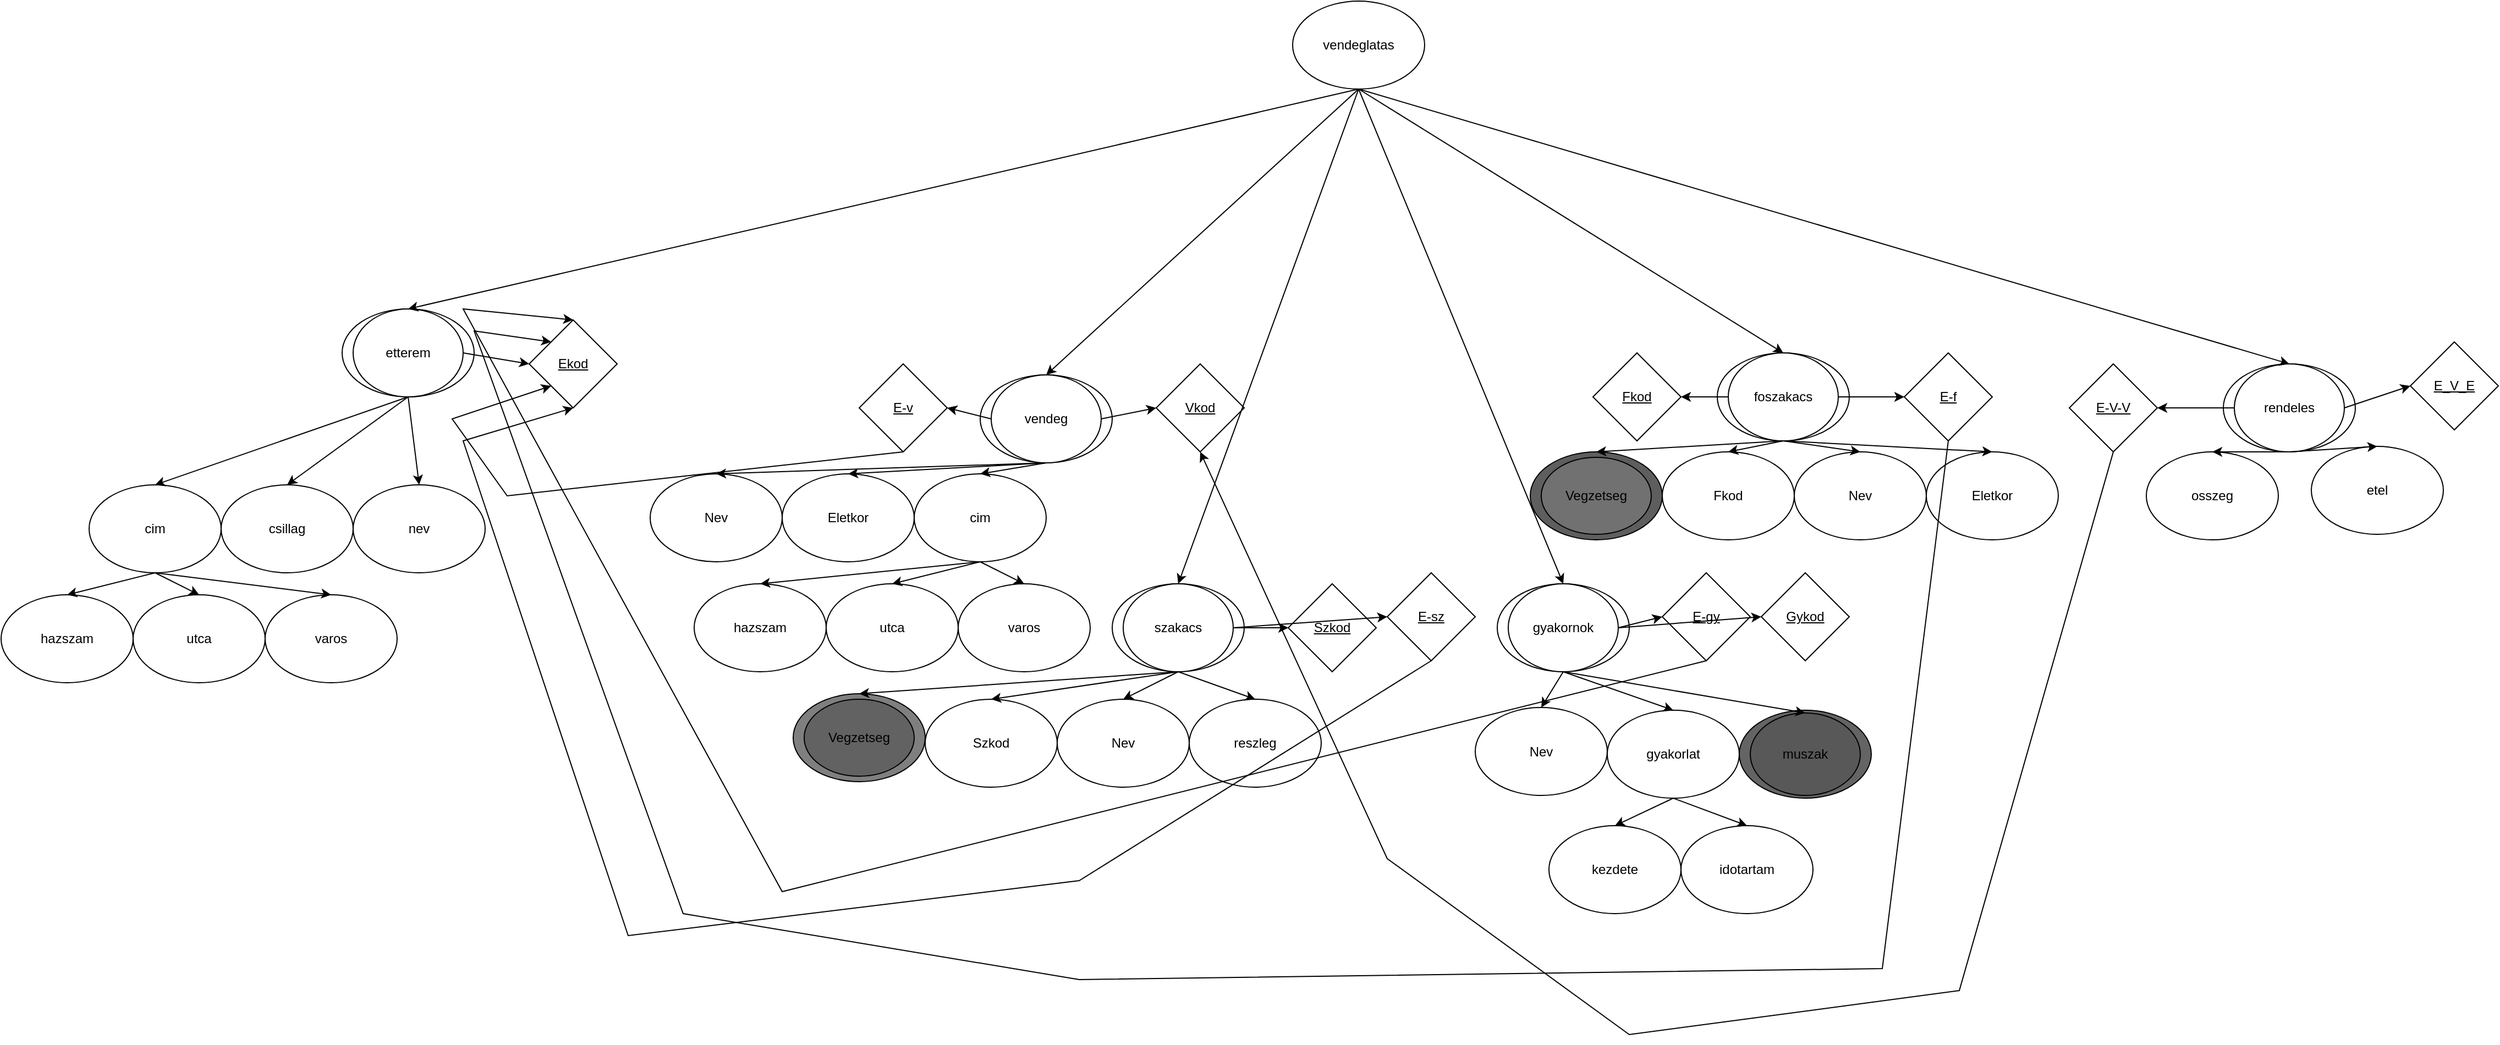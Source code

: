 <mxfile version="26.1.0">
  <diagram name="1 oldal" id="r0B3LCxsrtJr_iVTSG-w">
    <mxGraphModel dx="2442" dy="1984" grid="1" gridSize="10" guides="1" tooltips="1" connect="1" arrows="1" fold="1" page="1" pageScale="1" pageWidth="827" pageHeight="1169" math="0" shadow="0">
      <root>
        <mxCell id="0" />
        <mxCell id="1" parent="0" />
        <mxCell id="wgjURWxsdRWQiaUaBaEl-125" value="" style="ellipse;whiteSpace=wrap;html=1;" vertex="1" parent="1">
          <mxGeometry x="1200" y="190" width="120" height="80" as="geometry" />
        </mxCell>
        <mxCell id="wgjURWxsdRWQiaUaBaEl-114" value="" style="ellipse;whiteSpace=wrap;html=1;" vertex="1" parent="1">
          <mxGeometry x="740" y="180" width="120" height="80" as="geometry" />
        </mxCell>
        <mxCell id="wgjURWxsdRWQiaUaBaEl-113" value="" style="ellipse;whiteSpace=wrap;html=1;" vertex="1" parent="1">
          <mxGeometry x="540" y="390" width="120" height="80" as="geometry" />
        </mxCell>
        <mxCell id="wgjURWxsdRWQiaUaBaEl-112" value="" style="ellipse;whiteSpace=wrap;html=1;" vertex="1" parent="1">
          <mxGeometry x="190" y="390" width="120" height="80" as="geometry" />
        </mxCell>
        <mxCell id="wgjURWxsdRWQiaUaBaEl-111" value="" style="ellipse;whiteSpace=wrap;html=1;" vertex="1" parent="1">
          <mxGeometry x="-510" y="140" width="120" height="80" as="geometry" />
        </mxCell>
        <mxCell id="wgjURWxsdRWQiaUaBaEl-108" value="" style="ellipse;whiteSpace=wrap;html=1;" vertex="1" parent="1">
          <mxGeometry x="70" y="200" width="120" height="80" as="geometry" />
        </mxCell>
        <mxCell id="wgjURWxsdRWQiaUaBaEl-1" value="&lt;font style=&quot;vertical-align: inherit;&quot;&gt;&lt;font style=&quot;vertical-align: inherit;&quot;&gt;gyakornok&lt;/font&gt;&lt;/font&gt;" style="ellipse;whiteSpace=wrap;html=1;" vertex="1" parent="1">
          <mxGeometry x="550" y="390" width="100" height="80" as="geometry" />
        </mxCell>
        <mxCell id="wgjURWxsdRWQiaUaBaEl-2" value="&lt;font style=&quot;vertical-align: inherit;&quot;&gt;&lt;font style=&quot;vertical-align: inherit;&quot;&gt;szakacs&lt;/font&gt;&lt;/font&gt;" style="ellipse;whiteSpace=wrap;html=1;" vertex="1" parent="1">
          <mxGeometry x="200" y="390" width="100" height="80" as="geometry" />
        </mxCell>
        <mxCell id="wgjURWxsdRWQiaUaBaEl-3" value="&lt;font style=&quot;vertical-align: inherit;&quot;&gt;&lt;font style=&quot;vertical-align: inherit;&quot;&gt;etterem&lt;/font&gt;&lt;/font&gt;" style="ellipse;whiteSpace=wrap;html=1;" vertex="1" parent="1">
          <mxGeometry x="-500" y="140" width="100" height="80" as="geometry" />
        </mxCell>
        <mxCell id="wgjURWxsdRWQiaUaBaEl-4" value="&lt;font style=&quot;vertical-align: inherit;&quot;&gt;&lt;font style=&quot;vertical-align: inherit;&quot;&gt;vendeg&lt;/font&gt;&lt;/font&gt;" style="ellipse;whiteSpace=wrap;html=1;" vertex="1" parent="1">
          <mxGeometry x="80" y="200" width="100" height="80" as="geometry" />
        </mxCell>
        <mxCell id="wgjURWxsdRWQiaUaBaEl-5" value="&lt;font style=&quot;vertical-align: inherit;&quot;&gt;&lt;font style=&quot;vertical-align: inherit;&quot;&gt;&lt;font style=&quot;vertical-align: inherit;&quot;&gt;&lt;font style=&quot;vertical-align: inherit;&quot;&gt;foszakacs&lt;/font&gt;&lt;/font&gt;&lt;/font&gt;&lt;/font&gt;" style="ellipse;whiteSpace=wrap;html=1;" vertex="1" parent="1">
          <mxGeometry x="750" y="180" width="100" height="80" as="geometry" />
        </mxCell>
        <mxCell id="wgjURWxsdRWQiaUaBaEl-6" value="&lt;font style=&quot;vertical-align: inherit;&quot;&gt;&lt;font style=&quot;vertical-align: inherit;&quot;&gt;&lt;u&gt;E-sz&lt;/u&gt;&lt;/font&gt;&lt;/font&gt;" style="rhombus;whiteSpace=wrap;html=1;" vertex="1" parent="1">
          <mxGeometry x="440" y="380" width="80" height="80" as="geometry" />
        </mxCell>
        <mxCell id="wgjURWxsdRWQiaUaBaEl-7" value="&lt;font style=&quot;vertical-align: inherit;&quot;&gt;&lt;font style=&quot;vertical-align: inherit;&quot;&gt;&lt;u&gt;E-gy&lt;/u&gt;&lt;/font&gt;&lt;/font&gt;" style="rhombus;whiteSpace=wrap;html=1;" vertex="1" parent="1">
          <mxGeometry x="690" y="380" width="80" height="80" as="geometry" />
        </mxCell>
        <mxCell id="wgjURWxsdRWQiaUaBaEl-8" value="&lt;font style=&quot;vertical-align: inherit;&quot;&gt;&lt;font style=&quot;vertical-align: inherit;&quot;&gt;&lt;u&gt;E-f&lt;/u&gt;&lt;/font&gt;&lt;/font&gt;" style="rhombus;whiteSpace=wrap;html=1;" vertex="1" parent="1">
          <mxGeometry x="910" y="180" width="80" height="80" as="geometry" />
        </mxCell>
        <mxCell id="wgjURWxsdRWQiaUaBaEl-9" value="&lt;font style=&quot;vertical-align: inherit;&quot;&gt;&lt;font style=&quot;vertical-align: inherit;&quot;&gt;&lt;u&gt;E-v&lt;/u&gt;&lt;/font&gt;&lt;/font&gt;" style="rhombus;whiteSpace=wrap;html=1;" vertex="1" parent="1">
          <mxGeometry x="-40" y="190" width="80" height="80" as="geometry" />
        </mxCell>
        <mxCell id="wgjURWxsdRWQiaUaBaEl-19" value="&lt;font style=&quot;vertical-align: inherit;&quot;&gt;&lt;font style=&quot;vertical-align: inherit;&quot;&gt;Nev&lt;/font&gt;&lt;/font&gt;" style="ellipse;whiteSpace=wrap;html=1;" vertex="1" parent="1">
          <mxGeometry x="810" y="270" width="120" height="80" as="geometry" />
        </mxCell>
        <mxCell id="wgjURWxsdRWQiaUaBaEl-20" value="&lt;font style=&quot;vertical-align: inherit;&quot;&gt;&lt;font style=&quot;vertical-align: inherit;&quot;&gt;Eletkor&lt;/font&gt;&lt;/font&gt;" style="ellipse;whiteSpace=wrap;html=1;" vertex="1" parent="1">
          <mxGeometry x="930" y="270" width="120" height="80" as="geometry" />
        </mxCell>
        <mxCell id="wgjURWxsdRWQiaUaBaEl-21" value="&lt;font style=&quot;vertical-align: inherit;&quot;&gt;&lt;font style=&quot;vertical-align: inherit;&quot;&gt;Fkod&lt;/font&gt;&lt;/font&gt;" style="ellipse;whiteSpace=wrap;html=1;" vertex="1" parent="1">
          <mxGeometry x="690" y="270" width="120" height="80" as="geometry" />
        </mxCell>
        <mxCell id="wgjURWxsdRWQiaUaBaEl-22" value="" style="endArrow=classic;html=1;rounded=0;entryX=0.5;entryY=0;entryDx=0;entryDy=0;exitX=0.5;exitY=1;exitDx=0;exitDy=0;" edge="1" parent="1" source="wgjURWxsdRWQiaUaBaEl-5" target="wgjURWxsdRWQiaUaBaEl-19">
          <mxGeometry width="50" height="50" relative="1" as="geometry">
            <mxPoint x="370" y="340" as="sourcePoint" />
            <mxPoint x="420" y="290" as="targetPoint" />
          </mxGeometry>
        </mxCell>
        <mxCell id="wgjURWxsdRWQiaUaBaEl-23" value="" style="endArrow=classic;html=1;rounded=0;entryX=0.5;entryY=0;entryDx=0;entryDy=0;exitX=0.5;exitY=1;exitDx=0;exitDy=0;" edge="1" parent="1" source="wgjURWxsdRWQiaUaBaEl-5" target="wgjURWxsdRWQiaUaBaEl-21">
          <mxGeometry width="50" height="50" relative="1" as="geometry">
            <mxPoint x="370" y="340" as="sourcePoint" />
            <mxPoint x="420" y="290" as="targetPoint" />
          </mxGeometry>
        </mxCell>
        <mxCell id="wgjURWxsdRWQiaUaBaEl-24" value="" style="endArrow=classic;html=1;rounded=0;entryX=0.5;entryY=0;entryDx=0;entryDy=0;exitX=0.5;exitY=1;exitDx=0;exitDy=0;" edge="1" parent="1" source="wgjURWxsdRWQiaUaBaEl-5" target="wgjURWxsdRWQiaUaBaEl-20">
          <mxGeometry width="50" height="50" relative="1" as="geometry">
            <mxPoint x="370" y="340" as="sourcePoint" />
            <mxPoint x="420" y="290" as="targetPoint" />
          </mxGeometry>
        </mxCell>
        <mxCell id="wgjURWxsdRWQiaUaBaEl-26" value="" style="ellipse;whiteSpace=wrap;html=1;fillColor=light-dark(#5E5E5E,var(--ge-dark-color, #121212));" vertex="1" parent="1">
          <mxGeometry x="570" y="270" width="120" height="80" as="geometry" />
        </mxCell>
        <mxCell id="wgjURWxsdRWQiaUaBaEl-27" value="&lt;font style=&quot;vertical-align: inherit;&quot;&gt;&lt;font style=&quot;vertical-align: inherit;&quot;&gt;Vegzetseg&lt;/font&gt;&lt;/font&gt;" style="ellipse;whiteSpace=wrap;html=1;fillColor=light-dark(#717171,var(--ge-dark-color, #121212));" vertex="1" parent="1">
          <mxGeometry x="580" y="275" width="100" height="70" as="geometry" />
        </mxCell>
        <mxCell id="wgjURWxsdRWQiaUaBaEl-28" value="" style="ellipse;whiteSpace=wrap;html=1;fillColor=light-dark(#7F7F7F,var(--ge-dark-color, #121212));" vertex="1" parent="1">
          <mxGeometry x="-100" y="490" width="120" height="80" as="geometry" />
        </mxCell>
        <mxCell id="wgjURWxsdRWQiaUaBaEl-29" value="&lt;font style=&quot;vertical-align: inherit;&quot;&gt;&lt;font style=&quot;vertical-align: inherit;&quot;&gt;Vegzetseg&lt;/font&gt;&lt;/font&gt;" style="ellipse;whiteSpace=wrap;html=1;fillColor=light-dark(#626262,var(--ge-dark-color, #121212));" vertex="1" parent="1">
          <mxGeometry x="-90" y="495" width="100" height="70" as="geometry" />
        </mxCell>
        <mxCell id="wgjURWxsdRWQiaUaBaEl-30" value="&lt;font style=&quot;vertical-align: inherit;&quot;&gt;&lt;font style=&quot;vertical-align: inherit;&quot;&gt;&lt;font style=&quot;vertical-align: inherit;&quot;&gt;&lt;font style=&quot;vertical-align: inherit;&quot;&gt;Szkod&lt;/font&gt;&lt;/font&gt;&lt;/font&gt;&lt;/font&gt;" style="ellipse;whiteSpace=wrap;html=1;" vertex="1" parent="1">
          <mxGeometry x="20" y="495" width="120" height="80" as="geometry" />
        </mxCell>
        <mxCell id="wgjURWxsdRWQiaUaBaEl-31" value="&lt;font style=&quot;vertical-align: inherit;&quot;&gt;&lt;font style=&quot;vertical-align: inherit;&quot;&gt;Nev&lt;/font&gt;&lt;/font&gt;" style="ellipse;whiteSpace=wrap;html=1;" vertex="1" parent="1">
          <mxGeometry x="140" y="495" width="120" height="80" as="geometry" />
        </mxCell>
        <mxCell id="wgjURWxsdRWQiaUaBaEl-32" value="&lt;font style=&quot;vertical-align: inherit;&quot;&gt;&lt;font style=&quot;vertical-align: inherit;&quot;&gt;reszleg&lt;/font&gt;&lt;/font&gt;" style="ellipse;whiteSpace=wrap;html=1;" vertex="1" parent="1">
          <mxGeometry x="260" y="495" width="120" height="80" as="geometry" />
        </mxCell>
        <mxCell id="wgjURWxsdRWQiaUaBaEl-34" value="&lt;font style=&quot;vertical-align: inherit;&quot;&gt;&lt;font style=&quot;vertical-align: inherit;&quot;&gt;Nev&lt;/font&gt;&lt;/font&gt;" style="ellipse;whiteSpace=wrap;html=1;" vertex="1" parent="1">
          <mxGeometry x="520" y="502.5" width="120" height="80" as="geometry" />
        </mxCell>
        <mxCell id="wgjURWxsdRWQiaUaBaEl-35" value="&lt;font style=&quot;vertical-align: inherit;&quot;&gt;&lt;font style=&quot;vertical-align: inherit;&quot;&gt;gyakorlat&lt;/font&gt;&lt;/font&gt;" style="ellipse;whiteSpace=wrap;html=1;" vertex="1" parent="1">
          <mxGeometry x="640" y="505" width="120" height="80" as="geometry" />
        </mxCell>
        <mxCell id="wgjURWxsdRWQiaUaBaEl-37" value="" style="ellipse;whiteSpace=wrap;html=1;fillColor=light-dark(#646464,var(--ge-dark-color, #121212));" vertex="1" parent="1">
          <mxGeometry x="760" y="505" width="120" height="80" as="geometry" />
        </mxCell>
        <mxCell id="wgjURWxsdRWQiaUaBaEl-38" value="&lt;font style=&quot;vertical-align: inherit;&quot;&gt;&lt;font style=&quot;vertical-align: inherit;&quot;&gt;&lt;font style=&quot;vertical-align: inherit;&quot;&gt;&lt;font style=&quot;vertical-align: inherit;&quot;&gt;muszak&lt;/font&gt;&lt;/font&gt;&lt;/font&gt;&lt;/font&gt;" style="ellipse;whiteSpace=wrap;html=1;fillColor=light-dark(#585858,var(--ge-dark-color, #121212));" vertex="1" parent="1">
          <mxGeometry x="770" y="507.5" width="100" height="75" as="geometry" />
        </mxCell>
        <mxCell id="wgjURWxsdRWQiaUaBaEl-40" value="&lt;font style=&quot;vertical-align: inherit;&quot;&gt;&lt;font style=&quot;vertical-align: inherit;&quot;&gt;kezdete&lt;/font&gt;&lt;/font&gt;" style="ellipse;whiteSpace=wrap;html=1;" vertex="1" parent="1">
          <mxGeometry x="587" y="610" width="120" height="80" as="geometry" />
        </mxCell>
        <mxCell id="wgjURWxsdRWQiaUaBaEl-41" value="&lt;font style=&quot;vertical-align: inherit;&quot;&gt;&lt;font style=&quot;vertical-align: inherit;&quot;&gt;idotartam&lt;/font&gt;&lt;/font&gt;" style="ellipse;whiteSpace=wrap;html=1;" vertex="1" parent="1">
          <mxGeometry x="707" y="610" width="120" height="80" as="geometry" />
        </mxCell>
        <mxCell id="wgjURWxsdRWQiaUaBaEl-43" value="&lt;font style=&quot;vertical-align: inherit;&quot;&gt;&lt;font style=&quot;vertical-align: inherit;&quot;&gt;Nev&lt;/font&gt;&lt;/font&gt;" style="ellipse;whiteSpace=wrap;html=1;" vertex="1" parent="1">
          <mxGeometry x="-230" y="290" width="120" height="80" as="geometry" />
        </mxCell>
        <mxCell id="wgjURWxsdRWQiaUaBaEl-44" value="&lt;font style=&quot;vertical-align: inherit;&quot;&gt;&lt;font style=&quot;vertical-align: inherit;&quot;&gt;Eletkor&lt;/font&gt;&lt;/font&gt;" style="ellipse;whiteSpace=wrap;html=1;" vertex="1" parent="1">
          <mxGeometry x="-110" y="290" width="120" height="80" as="geometry" />
        </mxCell>
        <mxCell id="wgjURWxsdRWQiaUaBaEl-45" value="&lt;font style=&quot;vertical-align: inherit;&quot;&gt;&lt;font style=&quot;vertical-align: inherit;&quot;&gt;cim&lt;/font&gt;&lt;/font&gt;" style="ellipse;whiteSpace=wrap;html=1;" vertex="1" parent="1">
          <mxGeometry x="10" y="290" width="120" height="80" as="geometry" />
        </mxCell>
        <mxCell id="wgjURWxsdRWQiaUaBaEl-46" value="&lt;font style=&quot;vertical-align: inherit;&quot;&gt;&lt;font style=&quot;vertical-align: inherit;&quot;&gt;varos&lt;/font&gt;&lt;/font&gt;" style="ellipse;whiteSpace=wrap;html=1;" vertex="1" parent="1">
          <mxGeometry x="50" y="390" width="120" height="80" as="geometry" />
        </mxCell>
        <mxCell id="wgjURWxsdRWQiaUaBaEl-47" value="utca" style="ellipse;whiteSpace=wrap;html=1;" vertex="1" parent="1">
          <mxGeometry x="-70" y="390" width="120" height="80" as="geometry" />
        </mxCell>
        <mxCell id="wgjURWxsdRWQiaUaBaEl-48" value="&lt;font style=&quot;vertical-align: inherit;&quot;&gt;&lt;font style=&quot;vertical-align: inherit;&quot;&gt;hazszam&lt;/font&gt;&lt;/font&gt;" style="ellipse;whiteSpace=wrap;html=1;" vertex="1" parent="1">
          <mxGeometry x="-190" y="390" width="120" height="80" as="geometry" />
        </mxCell>
        <mxCell id="wgjURWxsdRWQiaUaBaEl-49" value="" style="endArrow=classic;html=1;rounded=0;entryX=0.5;entryY=0;entryDx=0;entryDy=0;exitX=0.5;exitY=1;exitDx=0;exitDy=0;" edge="1" parent="1" source="wgjURWxsdRWQiaUaBaEl-4" target="wgjURWxsdRWQiaUaBaEl-45">
          <mxGeometry width="50" height="50" relative="1" as="geometry">
            <mxPoint x="170" y="320" as="sourcePoint" />
            <mxPoint x="220" y="270" as="targetPoint" />
          </mxGeometry>
        </mxCell>
        <mxCell id="wgjURWxsdRWQiaUaBaEl-50" value="" style="endArrow=classic;html=1;rounded=0;entryX=0.5;entryY=0;entryDx=0;entryDy=0;exitX=0.5;exitY=1;exitDx=0;exitDy=0;" edge="1" parent="1" source="wgjURWxsdRWQiaUaBaEl-4" target="wgjURWxsdRWQiaUaBaEl-44">
          <mxGeometry width="50" height="50" relative="1" as="geometry">
            <mxPoint x="170" y="330" as="sourcePoint" />
            <mxPoint x="220" y="280" as="targetPoint" />
          </mxGeometry>
        </mxCell>
        <mxCell id="wgjURWxsdRWQiaUaBaEl-51" value="" style="endArrow=classic;html=1;rounded=0;entryX=0.5;entryY=0;entryDx=0;entryDy=0;exitX=0.5;exitY=1;exitDx=0;exitDy=0;" edge="1" parent="1" source="wgjURWxsdRWQiaUaBaEl-4" target="wgjURWxsdRWQiaUaBaEl-43">
          <mxGeometry width="50" height="50" relative="1" as="geometry">
            <mxPoint x="170" y="330" as="sourcePoint" />
            <mxPoint x="220" y="280" as="targetPoint" />
          </mxGeometry>
        </mxCell>
        <mxCell id="wgjURWxsdRWQiaUaBaEl-56" value="" style="endArrow=classic;html=1;rounded=0;entryX=0.5;entryY=0;entryDx=0;entryDy=0;exitX=0.5;exitY=1;exitDx=0;exitDy=0;" edge="1" parent="1" source="wgjURWxsdRWQiaUaBaEl-5" target="wgjURWxsdRWQiaUaBaEl-26">
          <mxGeometry width="50" height="50" relative="1" as="geometry">
            <mxPoint x="170" y="330" as="sourcePoint" />
            <mxPoint x="220" y="280" as="targetPoint" />
          </mxGeometry>
        </mxCell>
        <mxCell id="wgjURWxsdRWQiaUaBaEl-57" value="" style="endArrow=classic;html=1;rounded=0;entryX=0.5;entryY=0;entryDx=0;entryDy=0;exitX=0.5;exitY=1;exitDx=0;exitDy=0;" edge="1" parent="1" source="wgjURWxsdRWQiaUaBaEl-45" target="wgjURWxsdRWQiaUaBaEl-46">
          <mxGeometry width="50" height="50" relative="1" as="geometry">
            <mxPoint x="170" y="330" as="sourcePoint" />
            <mxPoint x="220" y="280" as="targetPoint" />
          </mxGeometry>
        </mxCell>
        <mxCell id="wgjURWxsdRWQiaUaBaEl-58" value="" style="endArrow=classic;html=1;rounded=0;entryX=0.5;entryY=0;entryDx=0;entryDy=0;exitX=0.5;exitY=1;exitDx=0;exitDy=0;" edge="1" parent="1" source="wgjURWxsdRWQiaUaBaEl-45" target="wgjURWxsdRWQiaUaBaEl-47">
          <mxGeometry width="50" height="50" relative="1" as="geometry">
            <mxPoint x="170" y="330" as="sourcePoint" />
            <mxPoint x="220" y="280" as="targetPoint" />
          </mxGeometry>
        </mxCell>
        <mxCell id="wgjURWxsdRWQiaUaBaEl-59" value="" style="endArrow=classic;html=1;rounded=0;exitX=0.5;exitY=1;exitDx=0;exitDy=0;entryX=0.5;entryY=0;entryDx=0;entryDy=0;" edge="1" parent="1" source="wgjURWxsdRWQiaUaBaEl-45" target="wgjURWxsdRWQiaUaBaEl-48">
          <mxGeometry width="50" height="50" relative="1" as="geometry">
            <mxPoint x="170" y="330" as="sourcePoint" />
            <mxPoint x="220" y="280" as="targetPoint" />
          </mxGeometry>
        </mxCell>
        <mxCell id="wgjURWxsdRWQiaUaBaEl-60" value="" style="endArrow=classic;html=1;rounded=0;entryX=0.5;entryY=0;entryDx=0;entryDy=0;exitX=0.5;exitY=1;exitDx=0;exitDy=0;" edge="1" parent="1" source="wgjURWxsdRWQiaUaBaEl-2" target="wgjURWxsdRWQiaUaBaEl-32">
          <mxGeometry width="50" height="50" relative="1" as="geometry">
            <mxPoint x="170" y="430" as="sourcePoint" />
            <mxPoint x="460" y="500" as="targetPoint" />
          </mxGeometry>
        </mxCell>
        <mxCell id="wgjURWxsdRWQiaUaBaEl-61" value="" style="endArrow=classic;html=1;rounded=0;entryX=0.5;entryY=0;entryDx=0;entryDy=0;exitX=0.5;exitY=1;exitDx=0;exitDy=0;" edge="1" parent="1" source="wgjURWxsdRWQiaUaBaEl-2" target="wgjURWxsdRWQiaUaBaEl-31">
          <mxGeometry width="50" height="50" relative="1" as="geometry">
            <mxPoint x="170" y="430" as="sourcePoint" />
            <mxPoint x="220" y="380" as="targetPoint" />
          </mxGeometry>
        </mxCell>
        <mxCell id="wgjURWxsdRWQiaUaBaEl-62" value="" style="endArrow=classic;html=1;rounded=0;entryX=0.5;entryY=0;entryDx=0;entryDy=0;exitX=0.5;exitY=1;exitDx=0;exitDy=0;" edge="1" parent="1" source="wgjURWxsdRWQiaUaBaEl-2" target="wgjURWxsdRWQiaUaBaEl-30">
          <mxGeometry width="50" height="50" relative="1" as="geometry">
            <mxPoint x="170" y="430" as="sourcePoint" />
            <mxPoint x="220" y="380" as="targetPoint" />
          </mxGeometry>
        </mxCell>
        <mxCell id="wgjURWxsdRWQiaUaBaEl-63" value="" style="endArrow=classic;html=1;rounded=0;entryX=0.5;entryY=0;entryDx=0;entryDy=0;exitX=0.5;exitY=1;exitDx=0;exitDy=0;" edge="1" parent="1" source="wgjURWxsdRWQiaUaBaEl-2" target="wgjURWxsdRWQiaUaBaEl-28">
          <mxGeometry width="50" height="50" relative="1" as="geometry">
            <mxPoint x="170" y="430" as="sourcePoint" />
            <mxPoint x="220" y="380" as="targetPoint" />
          </mxGeometry>
        </mxCell>
        <mxCell id="wgjURWxsdRWQiaUaBaEl-64" value="" style="endArrow=classic;html=1;rounded=0;entryX=0.5;entryY=0;entryDx=0;entryDy=0;exitX=0.5;exitY=1;exitDx=0;exitDy=0;" edge="1" parent="1" source="wgjURWxsdRWQiaUaBaEl-35" target="wgjURWxsdRWQiaUaBaEl-41">
          <mxGeometry width="50" height="50" relative="1" as="geometry">
            <mxPoint x="170" y="430" as="sourcePoint" />
            <mxPoint x="220" y="380" as="targetPoint" />
          </mxGeometry>
        </mxCell>
        <mxCell id="wgjURWxsdRWQiaUaBaEl-65" value="" style="endArrow=classic;html=1;rounded=0;entryX=0.5;entryY=0;entryDx=0;entryDy=0;exitX=0.5;exitY=1;exitDx=0;exitDy=0;" edge="1" parent="1" source="wgjURWxsdRWQiaUaBaEl-35" target="wgjURWxsdRWQiaUaBaEl-40">
          <mxGeometry width="50" height="50" relative="1" as="geometry">
            <mxPoint x="170" y="430" as="sourcePoint" />
            <mxPoint x="220" y="380" as="targetPoint" />
          </mxGeometry>
        </mxCell>
        <mxCell id="wgjURWxsdRWQiaUaBaEl-66" value="" style="endArrow=classic;html=1;rounded=0;entryX=0.5;entryY=0;entryDx=0;entryDy=0;exitX=0.5;exitY=1;exitDx=0;exitDy=0;" edge="1" parent="1" source="wgjURWxsdRWQiaUaBaEl-1" target="wgjURWxsdRWQiaUaBaEl-38">
          <mxGeometry width="50" height="50" relative="1" as="geometry">
            <mxPoint x="170" y="430" as="sourcePoint" />
            <mxPoint x="220" y="380" as="targetPoint" />
          </mxGeometry>
        </mxCell>
        <mxCell id="wgjURWxsdRWQiaUaBaEl-67" value="" style="endArrow=classic;html=1;rounded=0;entryX=0.5;entryY=0;entryDx=0;entryDy=0;exitX=0.5;exitY=1;exitDx=0;exitDy=0;" edge="1" parent="1" source="wgjURWxsdRWQiaUaBaEl-1" target="wgjURWxsdRWQiaUaBaEl-35">
          <mxGeometry width="50" height="50" relative="1" as="geometry">
            <mxPoint x="170" y="430" as="sourcePoint" />
            <mxPoint x="220" y="380" as="targetPoint" />
          </mxGeometry>
        </mxCell>
        <mxCell id="wgjURWxsdRWQiaUaBaEl-68" value="" style="endArrow=classic;html=1;rounded=0;entryX=0.5;entryY=0;entryDx=0;entryDy=0;exitX=0.5;exitY=1;exitDx=0;exitDy=0;" edge="1" parent="1" source="wgjURWxsdRWQiaUaBaEl-1" target="wgjURWxsdRWQiaUaBaEl-34">
          <mxGeometry width="50" height="50" relative="1" as="geometry">
            <mxPoint x="170" y="430" as="sourcePoint" />
            <mxPoint x="220" y="380" as="targetPoint" />
          </mxGeometry>
        </mxCell>
        <mxCell id="wgjURWxsdRWQiaUaBaEl-71" value="cim" style="ellipse;whiteSpace=wrap;html=1;" vertex="1" parent="1">
          <mxGeometry x="-740" y="300" width="120" height="80" as="geometry" />
        </mxCell>
        <mxCell id="wgjURWxsdRWQiaUaBaEl-72" value="varos" style="ellipse;whiteSpace=wrap;html=1;" vertex="1" parent="1">
          <mxGeometry x="-580" y="400" width="120" height="80" as="geometry" />
        </mxCell>
        <mxCell id="wgjURWxsdRWQiaUaBaEl-73" value="utca" style="ellipse;whiteSpace=wrap;html=1;" vertex="1" parent="1">
          <mxGeometry x="-700" y="400" width="120" height="80" as="geometry" />
        </mxCell>
        <mxCell id="wgjURWxsdRWQiaUaBaEl-74" value="hazszam" style="ellipse;whiteSpace=wrap;html=1;" vertex="1" parent="1">
          <mxGeometry x="-820" y="400" width="120" height="80" as="geometry" />
        </mxCell>
        <mxCell id="wgjURWxsdRWQiaUaBaEl-75" value="csillag" style="ellipse;whiteSpace=wrap;html=1;" vertex="1" parent="1">
          <mxGeometry x="-620" y="300" width="120" height="80" as="geometry" />
        </mxCell>
        <mxCell id="wgjURWxsdRWQiaUaBaEl-76" value="nev" style="ellipse;whiteSpace=wrap;html=1;" vertex="1" parent="1">
          <mxGeometry x="-500" y="300" width="120" height="80" as="geometry" />
        </mxCell>
        <mxCell id="wgjURWxsdRWQiaUaBaEl-78" value="" style="endArrow=classic;html=1;rounded=0;entryX=0.5;entryY=0;entryDx=0;entryDy=0;exitX=0.5;exitY=1;exitDx=0;exitDy=0;" edge="1" parent="1" source="wgjURWxsdRWQiaUaBaEl-71" target="wgjURWxsdRWQiaUaBaEl-72">
          <mxGeometry width="50" height="50" relative="1" as="geometry">
            <mxPoint x="-390" y="410" as="sourcePoint" />
            <mxPoint x="-340" y="360" as="targetPoint" />
          </mxGeometry>
        </mxCell>
        <mxCell id="wgjURWxsdRWQiaUaBaEl-80" value="" style="endArrow=classic;html=1;rounded=0;entryX=0.5;entryY=0;entryDx=0;entryDy=0;exitX=0.5;exitY=1;exitDx=0;exitDy=0;" edge="1" parent="1" source="wgjURWxsdRWQiaUaBaEl-71" target="wgjURWxsdRWQiaUaBaEl-73">
          <mxGeometry width="50" height="50" relative="1" as="geometry">
            <mxPoint x="-300" y="470" as="sourcePoint" />
            <mxPoint x="-250" y="420" as="targetPoint" />
          </mxGeometry>
        </mxCell>
        <mxCell id="wgjURWxsdRWQiaUaBaEl-81" value="" style="endArrow=classic;html=1;rounded=0;entryX=0.5;entryY=0;entryDx=0;entryDy=0;exitX=0.5;exitY=1;exitDx=0;exitDy=0;" edge="1" parent="1" source="wgjURWxsdRWQiaUaBaEl-71" target="wgjURWxsdRWQiaUaBaEl-74">
          <mxGeometry width="50" height="50" relative="1" as="geometry">
            <mxPoint x="-300" y="470" as="sourcePoint" />
            <mxPoint x="-250" y="420" as="targetPoint" />
          </mxGeometry>
        </mxCell>
        <mxCell id="wgjURWxsdRWQiaUaBaEl-82" value="" style="endArrow=classic;html=1;rounded=0;entryX=0.5;entryY=0;entryDx=0;entryDy=0;exitX=0.5;exitY=1;exitDx=0;exitDy=0;" edge="1" parent="1" source="wgjURWxsdRWQiaUaBaEl-3" target="wgjURWxsdRWQiaUaBaEl-75">
          <mxGeometry width="50" height="50" relative="1" as="geometry">
            <mxPoint x="-180" y="230" as="sourcePoint" />
            <mxPoint x="-250" y="420" as="targetPoint" />
          </mxGeometry>
        </mxCell>
        <mxCell id="wgjURWxsdRWQiaUaBaEl-83" value="" style="endArrow=classic;html=1;rounded=0;entryX=0.5;entryY=0;entryDx=0;entryDy=0;exitX=0.5;exitY=1;exitDx=0;exitDy=0;" edge="1" parent="1" source="wgjURWxsdRWQiaUaBaEl-3" target="wgjURWxsdRWQiaUaBaEl-71">
          <mxGeometry width="50" height="50" relative="1" as="geometry">
            <mxPoint x="-190" y="150" as="sourcePoint" />
            <mxPoint x="-140" y="100" as="targetPoint" />
          </mxGeometry>
        </mxCell>
        <mxCell id="wgjURWxsdRWQiaUaBaEl-84" value="" style="endArrow=classic;html=1;rounded=0;entryX=0.5;entryY=0;entryDx=0;entryDy=0;exitX=0.5;exitY=1;exitDx=0;exitDy=0;" edge="1" parent="1" source="wgjURWxsdRWQiaUaBaEl-3" target="wgjURWxsdRWQiaUaBaEl-76">
          <mxGeometry width="50" height="50" relative="1" as="geometry">
            <mxPoint x="-190" y="150" as="sourcePoint" />
            <mxPoint x="-140" y="100" as="targetPoint" />
          </mxGeometry>
        </mxCell>
        <mxCell id="wgjURWxsdRWQiaUaBaEl-86" value="&lt;u&gt;Fkod&lt;/u&gt;" style="rhombus;whiteSpace=wrap;html=1;" vertex="1" parent="1">
          <mxGeometry x="627" y="180" width="80" height="80" as="geometry" />
        </mxCell>
        <mxCell id="wgjURWxsdRWQiaUaBaEl-87" value="" style="endArrow=classic;html=1;rounded=0;entryX=1;entryY=0.5;entryDx=0;entryDy=0;exitX=0;exitY=0.5;exitDx=0;exitDy=0;" edge="1" parent="1" source="wgjURWxsdRWQiaUaBaEl-5" target="wgjURWxsdRWQiaUaBaEl-86">
          <mxGeometry width="50" height="50" relative="1" as="geometry">
            <mxPoint x="470" y="390" as="sourcePoint" />
            <mxPoint x="520" y="340" as="targetPoint" />
          </mxGeometry>
        </mxCell>
        <mxCell id="wgjURWxsdRWQiaUaBaEl-88" value="&lt;u&gt;Szkod&lt;/u&gt;" style="rhombus;whiteSpace=wrap;html=1;" vertex="1" parent="1">
          <mxGeometry x="350" y="390" width="80" height="80" as="geometry" />
        </mxCell>
        <mxCell id="wgjURWxsdRWQiaUaBaEl-89" value="" style="endArrow=classic;html=1;rounded=0;entryX=0;entryY=0.5;entryDx=0;entryDy=0;exitX=1;exitY=0.5;exitDx=0;exitDy=0;" edge="1" parent="1" source="wgjURWxsdRWQiaUaBaEl-2" target="wgjURWxsdRWQiaUaBaEl-88">
          <mxGeometry width="50" height="50" relative="1" as="geometry">
            <mxPoint x="300" y="450" as="sourcePoint" />
            <mxPoint x="350" y="400" as="targetPoint" />
          </mxGeometry>
        </mxCell>
        <mxCell id="wgjURWxsdRWQiaUaBaEl-90" value="vendeglatas" style="ellipse;whiteSpace=wrap;html=1;" vertex="1" parent="1">
          <mxGeometry x="354" y="-140" width="120" height="80" as="geometry" />
        </mxCell>
        <mxCell id="wgjURWxsdRWQiaUaBaEl-92" value="&lt;u&gt;Vkod&lt;/u&gt;" style="rhombus;whiteSpace=wrap;html=1;" vertex="1" parent="1">
          <mxGeometry x="230" y="190" width="80" height="80" as="geometry" />
        </mxCell>
        <mxCell id="wgjURWxsdRWQiaUaBaEl-94" value="" style="endArrow=classic;html=1;rounded=0;entryX=0;entryY=0.5;entryDx=0;entryDy=0;exitX=1;exitY=0.5;exitDx=0;exitDy=0;" edge="1" parent="1" source="wgjURWxsdRWQiaUaBaEl-2" target="wgjURWxsdRWQiaUaBaEl-6">
          <mxGeometry width="50" height="50" relative="1" as="geometry">
            <mxPoint x="100" y="390" as="sourcePoint" />
            <mxPoint x="150" y="340" as="targetPoint" />
          </mxGeometry>
        </mxCell>
        <mxCell id="wgjURWxsdRWQiaUaBaEl-95" value="" style="endArrow=classic;html=1;rounded=0;entryX=0;entryY=0.5;entryDx=0;entryDy=0;exitX=1;exitY=0.5;exitDx=0;exitDy=0;" edge="1" parent="1" source="wgjURWxsdRWQiaUaBaEl-4" target="wgjURWxsdRWQiaUaBaEl-92">
          <mxGeometry width="50" height="50" relative="1" as="geometry">
            <mxPoint x="440" y="390" as="sourcePoint" />
            <mxPoint x="490" y="340" as="targetPoint" />
          </mxGeometry>
        </mxCell>
        <mxCell id="wgjURWxsdRWQiaUaBaEl-97" value="" style="endArrow=classic;html=1;rounded=0;entryX=1;entryY=0.5;entryDx=0;entryDy=0;exitX=0;exitY=0.5;exitDx=0;exitDy=0;" edge="1" parent="1" source="wgjURWxsdRWQiaUaBaEl-4" target="wgjURWxsdRWQiaUaBaEl-9">
          <mxGeometry width="50" height="50" relative="1" as="geometry">
            <mxPoint x="440" y="390" as="sourcePoint" />
            <mxPoint x="490" y="340" as="targetPoint" />
          </mxGeometry>
        </mxCell>
        <mxCell id="wgjURWxsdRWQiaUaBaEl-98" value="" style="endArrow=classic;html=1;rounded=0;entryX=0;entryY=0.5;entryDx=0;entryDy=0;exitX=1;exitY=0.5;exitDx=0;exitDy=0;" edge="1" parent="1" source="wgjURWxsdRWQiaUaBaEl-5" target="wgjURWxsdRWQiaUaBaEl-8">
          <mxGeometry width="50" height="50" relative="1" as="geometry">
            <mxPoint x="440" y="390" as="sourcePoint" />
            <mxPoint x="490" y="340" as="targetPoint" />
          </mxGeometry>
        </mxCell>
        <mxCell id="wgjURWxsdRWQiaUaBaEl-99" value="" style="endArrow=classic;html=1;rounded=0;entryX=0;entryY=0.5;entryDx=0;entryDy=0;exitX=1;exitY=0.5;exitDx=0;exitDy=0;" edge="1" parent="1" source="wgjURWxsdRWQiaUaBaEl-1" target="wgjURWxsdRWQiaUaBaEl-7">
          <mxGeometry width="50" height="50" relative="1" as="geometry">
            <mxPoint x="440" y="390" as="sourcePoint" />
            <mxPoint x="490" y="340" as="targetPoint" />
          </mxGeometry>
        </mxCell>
        <mxCell id="wgjURWxsdRWQiaUaBaEl-100" value="&lt;u&gt;Gykod&lt;/u&gt;" style="rhombus;whiteSpace=wrap;html=1;" vertex="1" parent="1">
          <mxGeometry x="780" y="380" width="80" height="80" as="geometry" />
        </mxCell>
        <mxCell id="wgjURWxsdRWQiaUaBaEl-101" value="" style="endArrow=classic;html=1;rounded=0;entryX=0;entryY=0.5;entryDx=0;entryDy=0;exitX=1;exitY=0.5;exitDx=0;exitDy=0;" edge="1" parent="1" source="wgjURWxsdRWQiaUaBaEl-1" target="wgjURWxsdRWQiaUaBaEl-100">
          <mxGeometry width="50" height="50" relative="1" as="geometry">
            <mxPoint x="440" y="500" as="sourcePoint" />
            <mxPoint x="490" y="450" as="targetPoint" />
          </mxGeometry>
        </mxCell>
        <mxCell id="wgjURWxsdRWQiaUaBaEl-102" value="&lt;u&gt;Ekod&lt;/u&gt;" style="rhombus;whiteSpace=wrap;html=1;" vertex="1" parent="1">
          <mxGeometry x="-340" y="150" width="80" height="80" as="geometry" />
        </mxCell>
        <mxCell id="wgjURWxsdRWQiaUaBaEl-104" value="" style="endArrow=classic;html=1;rounded=0;entryX=0;entryY=0.5;entryDx=0;entryDy=0;exitX=1;exitY=0.5;exitDx=0;exitDy=0;" edge="1" parent="1" source="wgjURWxsdRWQiaUaBaEl-3" target="wgjURWxsdRWQiaUaBaEl-102">
          <mxGeometry width="50" height="50" relative="1" as="geometry">
            <mxPoint x="-350" y="370" as="sourcePoint" />
            <mxPoint x="-300" y="320" as="targetPoint" />
          </mxGeometry>
        </mxCell>
        <mxCell id="wgjURWxsdRWQiaUaBaEl-105" value="" style="endArrow=classic;html=1;rounded=0;entryX=0.5;entryY=0;entryDx=0;entryDy=0;exitX=0.5;exitY=1;exitDx=0;exitDy=0;" edge="1" parent="1" source="wgjURWxsdRWQiaUaBaEl-90" target="wgjURWxsdRWQiaUaBaEl-3">
          <mxGeometry width="50" height="50" relative="1" as="geometry">
            <mxPoint x="200" y="210" as="sourcePoint" />
            <mxPoint x="-420" y="80" as="targetPoint" />
          </mxGeometry>
        </mxCell>
        <mxCell id="wgjURWxsdRWQiaUaBaEl-106" value="" style="endArrow=classic;html=1;rounded=0;entryX=0.5;entryY=0;entryDx=0;entryDy=0;exitX=0.5;exitY=1;exitDx=0;exitDy=0;" edge="1" parent="1" source="wgjURWxsdRWQiaUaBaEl-90" target="wgjURWxsdRWQiaUaBaEl-4">
          <mxGeometry width="50" height="50" relative="1" as="geometry">
            <mxPoint x="200" y="210" as="sourcePoint" />
            <mxPoint x="250" y="160" as="targetPoint" />
          </mxGeometry>
        </mxCell>
        <mxCell id="wgjURWxsdRWQiaUaBaEl-107" value="" style="endArrow=classic;html=1;rounded=0;entryX=0.5;entryY=0;entryDx=0;entryDy=0;exitX=0.5;exitY=1;exitDx=0;exitDy=0;" edge="1" parent="1" source="wgjURWxsdRWQiaUaBaEl-90" target="wgjURWxsdRWQiaUaBaEl-5">
          <mxGeometry width="50" height="50" relative="1" as="geometry">
            <mxPoint x="200" y="210" as="sourcePoint" />
            <mxPoint x="250" y="160" as="targetPoint" />
          </mxGeometry>
        </mxCell>
        <mxCell id="wgjURWxsdRWQiaUaBaEl-109" value="" style="endArrow=classic;html=1;rounded=0;entryX=0.5;entryY=0;entryDx=0;entryDy=0;exitX=0.5;exitY=1;exitDx=0;exitDy=0;" edge="1" parent="1" source="wgjURWxsdRWQiaUaBaEl-90" target="wgjURWxsdRWQiaUaBaEl-2">
          <mxGeometry width="50" height="50" relative="1" as="geometry">
            <mxPoint x="200" y="210" as="sourcePoint" />
            <mxPoint x="250" y="160" as="targetPoint" />
          </mxGeometry>
        </mxCell>
        <mxCell id="wgjURWxsdRWQiaUaBaEl-110" value="" style="endArrow=classic;html=1;rounded=0;entryX=0.5;entryY=0;entryDx=0;entryDy=0;exitX=0.5;exitY=1;exitDx=0;exitDy=0;" edge="1" parent="1" source="wgjURWxsdRWQiaUaBaEl-90" target="wgjURWxsdRWQiaUaBaEl-1">
          <mxGeometry width="50" height="50" relative="1" as="geometry">
            <mxPoint x="200" y="210" as="sourcePoint" />
            <mxPoint x="250" y="160" as="targetPoint" />
          </mxGeometry>
        </mxCell>
        <mxCell id="wgjURWxsdRWQiaUaBaEl-115" value="rendeles" style="ellipse;whiteSpace=wrap;html=1;" vertex="1" parent="1">
          <mxGeometry x="1210" y="190" width="100" height="80" as="geometry" />
        </mxCell>
        <mxCell id="wgjURWxsdRWQiaUaBaEl-116" value="osszeg" style="ellipse;whiteSpace=wrap;html=1;" vertex="1" parent="1">
          <mxGeometry x="1130" y="270" width="120" height="80" as="geometry" />
        </mxCell>
        <mxCell id="wgjURWxsdRWQiaUaBaEl-117" value="etel" style="ellipse;whiteSpace=wrap;html=1;" vertex="1" parent="1">
          <mxGeometry x="1280" y="265" width="120" height="80" as="geometry" />
        </mxCell>
        <mxCell id="wgjURWxsdRWQiaUaBaEl-118" value="" style="endArrow=classic;html=1;rounded=0;entryX=0.5;entryY=0;entryDx=0;entryDy=0;exitX=0.5;exitY=1;exitDx=0;exitDy=0;" edge="1" parent="1" source="wgjURWxsdRWQiaUaBaEl-115" target="wgjURWxsdRWQiaUaBaEl-116">
          <mxGeometry width="50" height="50" relative="1" as="geometry">
            <mxPoint x="1070" y="220" as="sourcePoint" />
            <mxPoint x="1120" y="170" as="targetPoint" />
          </mxGeometry>
        </mxCell>
        <mxCell id="wgjURWxsdRWQiaUaBaEl-119" value="" style="endArrow=classic;html=1;rounded=0;entryX=0.5;entryY=0;entryDx=0;entryDy=0;exitX=0.5;exitY=1;exitDx=0;exitDy=0;" edge="1" parent="1" source="wgjURWxsdRWQiaUaBaEl-115" target="wgjURWxsdRWQiaUaBaEl-117">
          <mxGeometry width="50" height="50" relative="1" as="geometry">
            <mxPoint x="1070" y="220" as="sourcePoint" />
            <mxPoint x="1340" y="260" as="targetPoint" />
          </mxGeometry>
        </mxCell>
        <mxCell id="wgjURWxsdRWQiaUaBaEl-120" value="&lt;u&gt;E-V-V&lt;/u&gt;" style="rhombus;whiteSpace=wrap;html=1;" vertex="1" parent="1">
          <mxGeometry x="1060" y="190" width="80" height="80" as="geometry" />
        </mxCell>
        <mxCell id="wgjURWxsdRWQiaUaBaEl-121" value="&lt;u&gt;E_V_E&lt;/u&gt;" style="rhombus;whiteSpace=wrap;html=1;" vertex="1" parent="1">
          <mxGeometry x="1370" y="170" width="80" height="80" as="geometry" />
        </mxCell>
        <mxCell id="wgjURWxsdRWQiaUaBaEl-122" value="" style="endArrow=classic;html=1;rounded=0;entryX=1;entryY=0.5;entryDx=0;entryDy=0;exitX=0;exitY=0.5;exitDx=0;exitDy=0;" edge="1" parent="1" source="wgjURWxsdRWQiaUaBaEl-115" target="wgjURWxsdRWQiaUaBaEl-120">
          <mxGeometry width="50" height="50" relative="1" as="geometry">
            <mxPoint x="1070" y="220" as="sourcePoint" />
            <mxPoint x="1120" y="170" as="targetPoint" />
          </mxGeometry>
        </mxCell>
        <mxCell id="wgjURWxsdRWQiaUaBaEl-123" value="" style="endArrow=classic;html=1;rounded=0;entryX=0;entryY=0.5;entryDx=0;entryDy=0;exitX=1;exitY=0.5;exitDx=0;exitDy=0;" edge="1" parent="1" source="wgjURWxsdRWQiaUaBaEl-115" target="wgjURWxsdRWQiaUaBaEl-121">
          <mxGeometry width="50" height="50" relative="1" as="geometry">
            <mxPoint x="1070" y="220" as="sourcePoint" />
            <mxPoint x="1120" y="170" as="targetPoint" />
          </mxGeometry>
        </mxCell>
        <mxCell id="wgjURWxsdRWQiaUaBaEl-124" value="" style="endArrow=classic;html=1;rounded=0;exitX=0.5;exitY=1;exitDx=0;exitDy=0;entryX=0.5;entryY=1;entryDx=0;entryDy=0;" edge="1" parent="1" source="wgjURWxsdRWQiaUaBaEl-120" target="wgjURWxsdRWQiaUaBaEl-92">
          <mxGeometry width="50" height="50" relative="1" as="geometry">
            <mxPoint x="770" y="470" as="sourcePoint" />
            <mxPoint x="820" y="420" as="targetPoint" />
            <Array as="points">
              <mxPoint x="960" y="760" />
              <mxPoint x="660" y="800" />
              <mxPoint x="440" y="640" />
            </Array>
          </mxGeometry>
        </mxCell>
        <mxCell id="wgjURWxsdRWQiaUaBaEl-126" value="" style="endArrow=classic;html=1;rounded=0;entryX=0.5;entryY=0;entryDx=0;entryDy=0;exitX=0.5;exitY=1;exitDx=0;exitDy=0;" edge="1" parent="1" source="wgjURWxsdRWQiaUaBaEl-90" target="wgjURWxsdRWQiaUaBaEl-115">
          <mxGeometry width="50" height="50" relative="1" as="geometry">
            <mxPoint x="1070" y="200" as="sourcePoint" />
            <mxPoint x="1120" y="150" as="targetPoint" />
          </mxGeometry>
        </mxCell>
        <mxCell id="wgjURWxsdRWQiaUaBaEl-127" value="" style="endArrow=classic;html=1;rounded=0;exitX=0.5;exitY=1;exitDx=0;exitDy=0;entryX=0;entryY=0;entryDx=0;entryDy=0;" edge="1" parent="1" source="wgjURWxsdRWQiaUaBaEl-8" target="wgjURWxsdRWQiaUaBaEl-102">
          <mxGeometry width="50" height="50" relative="1" as="geometry">
            <mxPoint x="670" y="450" as="sourcePoint" />
            <mxPoint x="720" y="400" as="targetPoint" />
            <Array as="points">
              <mxPoint x="890" y="740" />
              <mxPoint x="160" y="750" />
              <mxPoint x="-200" y="690" />
              <mxPoint x="-390" y="160" />
            </Array>
          </mxGeometry>
        </mxCell>
        <mxCell id="wgjURWxsdRWQiaUaBaEl-128" value="" style="endArrow=classic;html=1;rounded=0;entryX=0;entryY=1;entryDx=0;entryDy=0;exitX=0.5;exitY=1;exitDx=0;exitDy=0;" edge="1" parent="1" source="wgjURWxsdRWQiaUaBaEl-9" target="wgjURWxsdRWQiaUaBaEl-102">
          <mxGeometry width="50" height="50" relative="1" as="geometry">
            <mxPoint x="70" y="460" as="sourcePoint" />
            <mxPoint x="120" y="410" as="targetPoint" />
            <Array as="points">
              <mxPoint x="-360" y="310" />
              <mxPoint x="-410" y="240" />
            </Array>
          </mxGeometry>
        </mxCell>
        <mxCell id="wgjURWxsdRWQiaUaBaEl-129" value="" style="endArrow=classic;html=1;rounded=0;exitX=0.5;exitY=1;exitDx=0;exitDy=0;entryX=0.5;entryY=1;entryDx=0;entryDy=0;" edge="1" parent="1" source="wgjURWxsdRWQiaUaBaEl-6" target="wgjURWxsdRWQiaUaBaEl-102">
          <mxGeometry width="50" height="50" relative="1" as="geometry">
            <mxPoint x="650" y="460" as="sourcePoint" />
            <mxPoint x="460" y="590" as="targetPoint" />
            <Array as="points">
              <mxPoint x="160" y="660" />
              <mxPoint x="-250" y="710" />
              <mxPoint x="-400" y="260" />
            </Array>
          </mxGeometry>
        </mxCell>
        <mxCell id="wgjURWxsdRWQiaUaBaEl-130" value="" style="endArrow=classic;html=1;rounded=0;exitX=0.5;exitY=1;exitDx=0;exitDy=0;entryX=0.5;entryY=0;entryDx=0;entryDy=0;" edge="1" parent="1" source="wgjURWxsdRWQiaUaBaEl-7" target="wgjURWxsdRWQiaUaBaEl-102">
          <mxGeometry width="50" height="50" relative="1" as="geometry">
            <mxPoint x="640" y="460" as="sourcePoint" />
            <mxPoint x="690" y="410" as="targetPoint" />
            <Array as="points">
              <mxPoint x="-110" y="670" />
              <mxPoint x="-400" y="140" />
            </Array>
          </mxGeometry>
        </mxCell>
      </root>
    </mxGraphModel>
  </diagram>
</mxfile>
